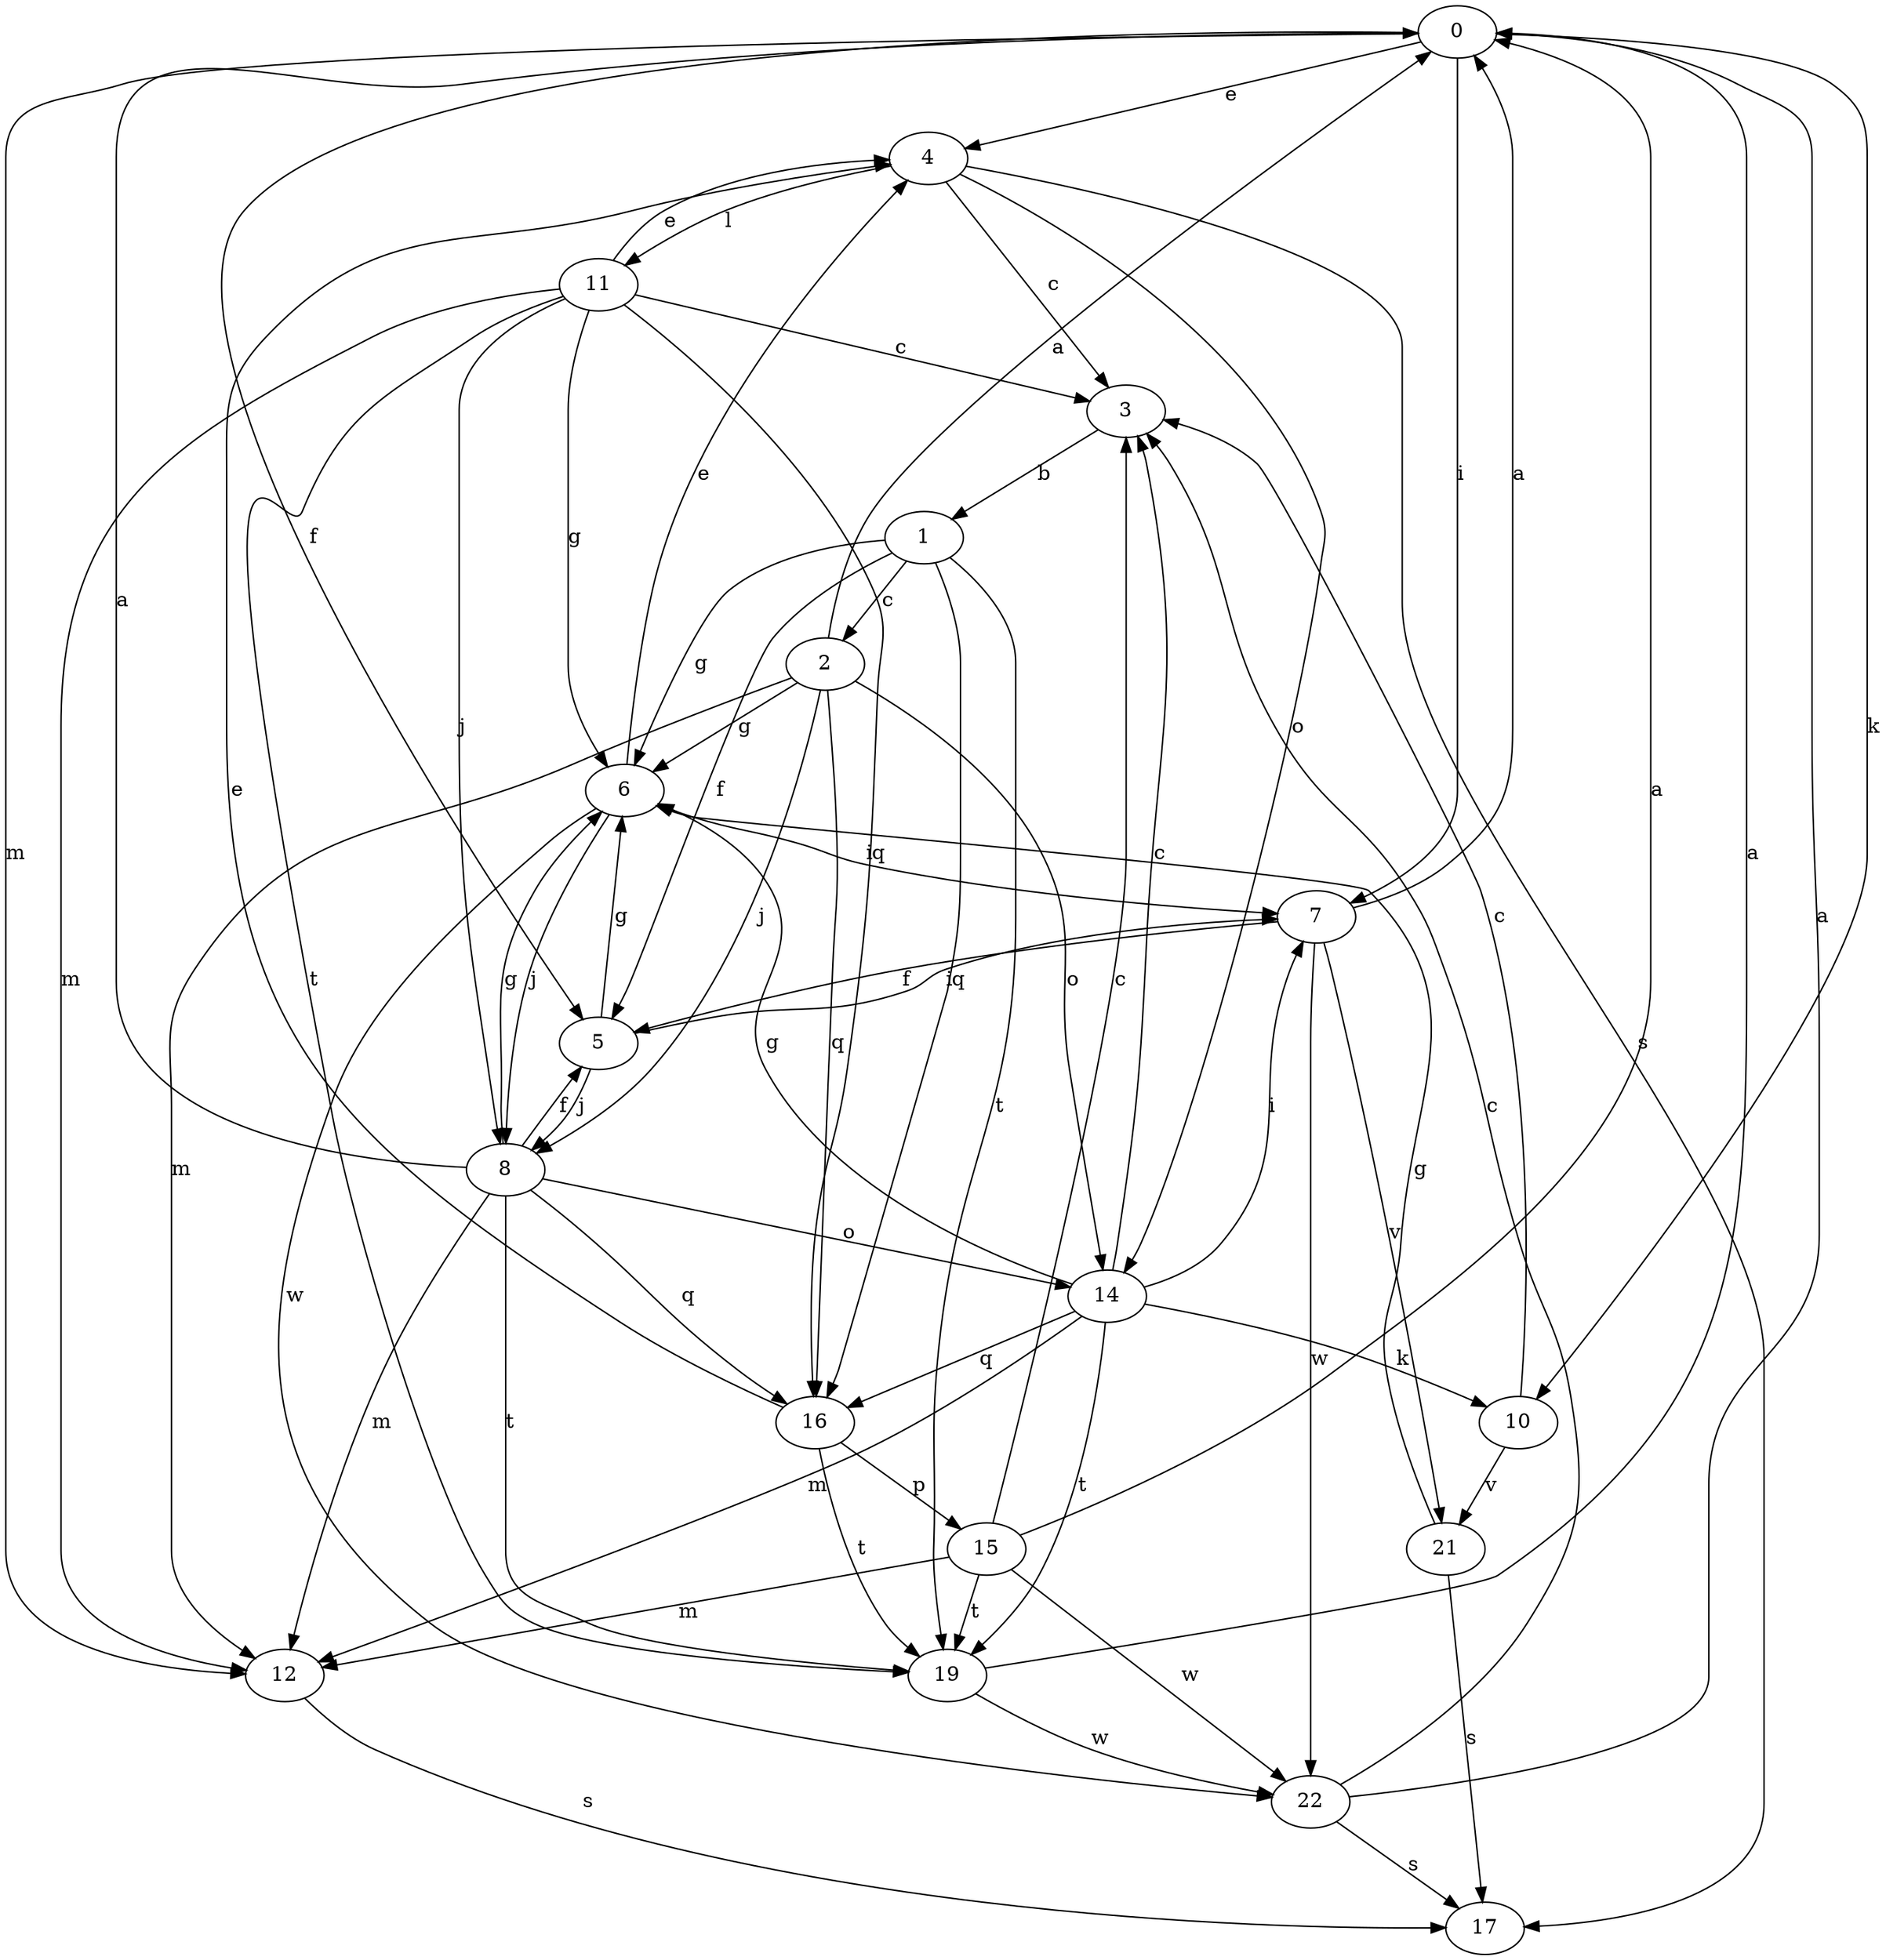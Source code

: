 strict digraph  {
0;
1;
2;
3;
4;
5;
6;
7;
8;
10;
11;
12;
14;
15;
16;
17;
19;
21;
22;
0 -> 4  [label=e];
0 -> 5  [label=f];
0 -> 7  [label=i];
0 -> 10  [label=k];
0 -> 12  [label=m];
1 -> 2  [label=c];
1 -> 5  [label=f];
1 -> 6  [label=g];
1 -> 16  [label=q];
1 -> 19  [label=t];
2 -> 0  [label=a];
2 -> 6  [label=g];
2 -> 8  [label=j];
2 -> 12  [label=m];
2 -> 14  [label=o];
2 -> 16  [label=q];
3 -> 1  [label=b];
4 -> 3  [label=c];
4 -> 11  [label=l];
4 -> 14  [label=o];
4 -> 17  [label=s];
5 -> 6  [label=g];
5 -> 7  [label=i];
5 -> 8  [label=j];
6 -> 4  [label=e];
6 -> 7  [label=i];
6 -> 8  [label=j];
6 -> 22  [label=w];
7 -> 0  [label=a];
7 -> 5  [label=f];
7 -> 21  [label=v];
7 -> 22  [label=w];
8 -> 0  [label=a];
8 -> 5  [label=f];
8 -> 6  [label=g];
8 -> 12  [label=m];
8 -> 14  [label=o];
8 -> 16  [label=q];
8 -> 19  [label=t];
10 -> 3  [label=c];
10 -> 21  [label=v];
11 -> 3  [label=c];
11 -> 4  [label=e];
11 -> 6  [label=g];
11 -> 8  [label=j];
11 -> 12  [label=m];
11 -> 16  [label=q];
11 -> 19  [label=t];
12 -> 17  [label=s];
14 -> 3  [label=c];
14 -> 6  [label=g];
14 -> 7  [label=i];
14 -> 10  [label=k];
14 -> 12  [label=m];
14 -> 16  [label=q];
14 -> 19  [label=t];
15 -> 0  [label=a];
15 -> 3  [label=c];
15 -> 12  [label=m];
15 -> 19  [label=t];
15 -> 22  [label=w];
16 -> 4  [label=e];
16 -> 15  [label=p];
16 -> 19  [label=t];
19 -> 0  [label=a];
19 -> 22  [label=w];
21 -> 6  [label=g];
21 -> 17  [label=s];
22 -> 0  [label=a];
22 -> 3  [label=c];
22 -> 17  [label=s];
}
